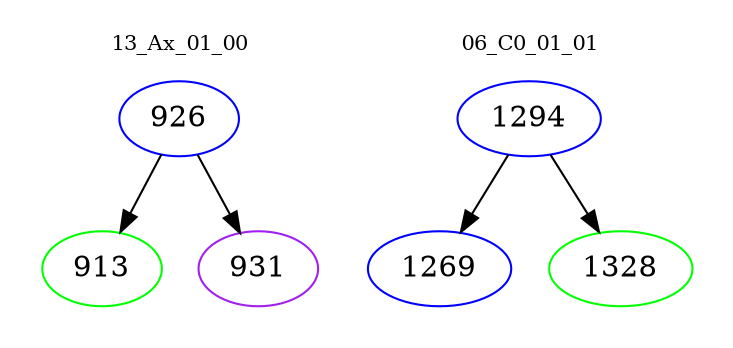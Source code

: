 digraph{
subgraph cluster_0 {
color = white
label = "13_Ax_01_00";
fontsize=10;
T0_926 [label="926", color="blue"]
T0_926 -> T0_913 [color="black"]
T0_913 [label="913", color="green"]
T0_926 -> T0_931 [color="black"]
T0_931 [label="931", color="purple"]
}
subgraph cluster_1 {
color = white
label = "06_C0_01_01";
fontsize=10;
T1_1294 [label="1294", color="blue"]
T1_1294 -> T1_1269 [color="black"]
T1_1269 [label="1269", color="blue"]
T1_1294 -> T1_1328 [color="black"]
T1_1328 [label="1328", color="green"]
}
}
